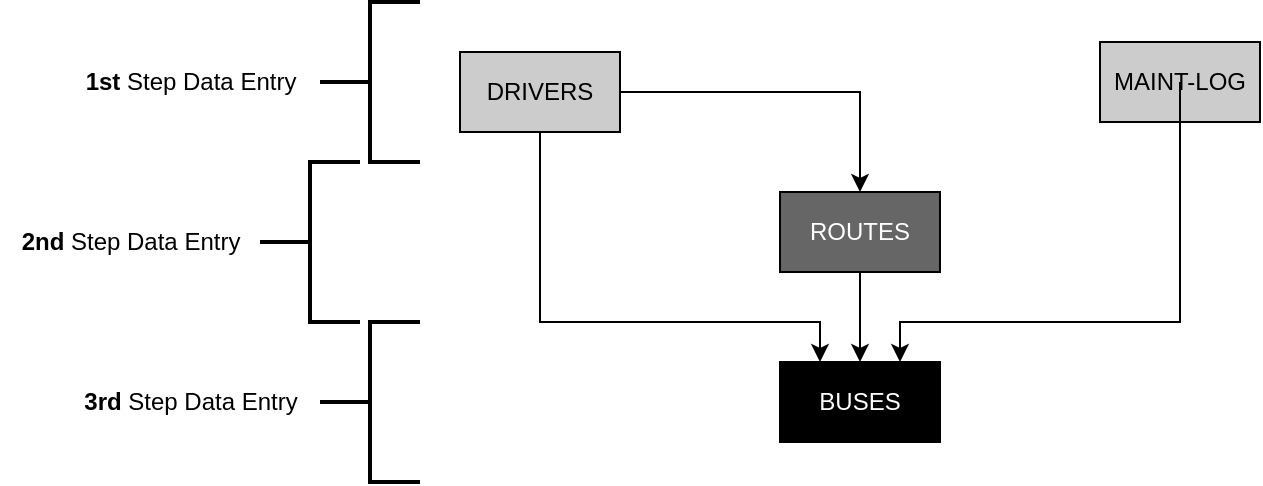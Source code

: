 <mxfile version="27.0.2">
  <diagram name="Page-1" id="8Pk9dcp1V6ZNGb8ClKq8">
    <mxGraphModel dx="872" dy="577" grid="1" gridSize="10" guides="1" tooltips="1" connect="1" arrows="1" fold="1" page="1" pageScale="1" pageWidth="850" pageHeight="1100" background="none" math="0" shadow="0">
      <root>
        <mxCell id="0" />
        <mxCell id="1" parent="0" />
        <mxCell id="sqv0Y3Y8_1X19CCa0N9M-6" value="MAINT-LOG" style="rounded=0;whiteSpace=wrap;html=1;fillColor=light-dark(#CCCCCC,#00CCCC);" parent="1" vertex="1">
          <mxGeometry x="560" y="200" width="80" height="40" as="geometry" />
        </mxCell>
        <mxCell id="sqv0Y3Y8_1X19CCa0N9M-8" value="BUSES" style="rounded=0;whiteSpace=wrap;html=1;fillColor=light-dark(#000000,#0000FF);fontColor=light-dark(#ffffff, #ededed);" parent="1" vertex="1">
          <mxGeometry x="400" y="360" width="80" height="40" as="geometry" />
        </mxCell>
        <mxCell id="sqv0Y3Y8_1X19CCa0N9M-9" value="DRIVERS" style="rounded=0;whiteSpace=wrap;html=1;fillColor=light-dark(#CCCCCC,#00CCCC);" parent="1" vertex="1">
          <mxGeometry x="240" y="205" width="80" height="40" as="geometry" />
        </mxCell>
        <mxCell id="sqv0Y3Y8_1X19CCa0N9M-11" value="ROUTES" style="rounded=0;whiteSpace=wrap;html=1;fillColor=light-dark(#666666,#0000FF);fontColor=light-dark(#ffffff, #ededed);" parent="1" vertex="1">
          <mxGeometry x="400" y="275" width="80" height="40" as="geometry" />
        </mxCell>
        <mxCell id="_6yyPmLsSy80U0-l_vYE-2" value="" style="strokeWidth=2;html=1;shape=mxgraph.flowchart.annotation_2;align=left;labelPosition=right;pointerEvents=1;" parent="1" vertex="1">
          <mxGeometry x="170" y="180" width="50" height="80" as="geometry" />
        </mxCell>
        <mxCell id="_6yyPmLsSy80U0-l_vYE-3" value="" style="strokeWidth=2;html=1;shape=mxgraph.flowchart.annotation_2;align=left;labelPosition=right;pointerEvents=1;" parent="1" vertex="1">
          <mxGeometry x="140" y="260" width="50" height="80" as="geometry" />
        </mxCell>
        <mxCell id="_6yyPmLsSy80U0-l_vYE-5" value="" style="strokeWidth=2;html=1;shape=mxgraph.flowchart.annotation_2;align=left;labelPosition=right;pointerEvents=1;" parent="1" vertex="1">
          <mxGeometry x="170" y="340" width="50" height="80" as="geometry" />
        </mxCell>
        <mxCell id="_6yyPmLsSy80U0-l_vYE-6" value="&lt;b&gt;1st&lt;/b&gt; Step Data Entry" style="text;html=1;align=center;verticalAlign=middle;resizable=0;points=[];autosize=1;strokeColor=none;fillColor=none;" parent="1" vertex="1">
          <mxGeometry x="40" y="205" width="130" height="30" as="geometry" />
        </mxCell>
        <mxCell id="_6yyPmLsSy80U0-l_vYE-7" value="&lt;b&gt;2nd&lt;/b&gt; Step Data Entry" style="text;html=1;align=center;verticalAlign=middle;resizable=0;points=[];autosize=1;strokeColor=none;fillColor=none;" parent="1" vertex="1">
          <mxGeometry x="10" y="285" width="130" height="30" as="geometry" />
        </mxCell>
        <mxCell id="_6yyPmLsSy80U0-l_vYE-8" value="&lt;b&gt;3rd&lt;/b&gt; Step Data Entry" style="text;html=1;align=center;verticalAlign=middle;resizable=0;points=[];autosize=1;strokeColor=none;fillColor=none;" parent="1" vertex="1">
          <mxGeometry x="40" y="365" width="130" height="30" as="geometry" />
        </mxCell>
        <mxCell id="8O9RqBZI1-dkKD397g1b-1" value="" style="endArrow=classic;html=1;rounded=0;exitX=0.5;exitY=1;exitDx=0;exitDy=0;entryX=0.5;entryY=0;entryDx=0;entryDy=0;" edge="1" parent="1" source="sqv0Y3Y8_1X19CCa0N9M-11" target="sqv0Y3Y8_1X19CCa0N9M-8">
          <mxGeometry width="50" height="50" relative="1" as="geometry">
            <mxPoint x="480" y="160" as="sourcePoint" />
            <mxPoint x="530" y="240" as="targetPoint" />
          </mxGeometry>
        </mxCell>
        <mxCell id="8O9RqBZI1-dkKD397g1b-2" value="" style="endArrow=classic;html=1;rounded=0;exitX=0.5;exitY=1;exitDx=0;exitDy=0;edgeStyle=orthogonalEdgeStyle;entryX=0.75;entryY=0;entryDx=0;entryDy=0;" edge="1" parent="1" target="sqv0Y3Y8_1X19CCa0N9M-8">
          <mxGeometry width="50" height="50" relative="1" as="geometry">
            <mxPoint x="600" y="220" as="sourcePoint" />
            <mxPoint x="460" y="340" as="targetPoint" />
            <Array as="points">
              <mxPoint x="600" y="340" />
              <mxPoint x="460" y="340" />
            </Array>
          </mxGeometry>
        </mxCell>
        <mxCell id="8O9RqBZI1-dkKD397g1b-3" value="" style="endArrow=classic;html=1;rounded=0;exitX=0.5;exitY=1;exitDx=0;exitDy=0;entryX=0.25;entryY=0;entryDx=0;entryDy=0;edgeStyle=orthogonalEdgeStyle;" edge="1" parent="1" source="sqv0Y3Y8_1X19CCa0N9M-9" target="sqv0Y3Y8_1X19CCa0N9M-8">
          <mxGeometry width="50" height="50" relative="1" as="geometry">
            <mxPoint x="500" y="180" as="sourcePoint" />
            <mxPoint x="550" y="260" as="targetPoint" />
            <Array as="points">
              <mxPoint x="280" y="340" />
              <mxPoint x="420" y="340" />
            </Array>
          </mxGeometry>
        </mxCell>
        <mxCell id="8O9RqBZI1-dkKD397g1b-4" value="" style="endArrow=classic;html=1;rounded=0;exitX=1;exitY=0.5;exitDx=0;exitDy=0;entryX=0.5;entryY=0;entryDx=0;entryDy=0;edgeStyle=orthogonalEdgeStyle;" edge="1" parent="1" source="sqv0Y3Y8_1X19CCa0N9M-9" target="sqv0Y3Y8_1X19CCa0N9M-11">
          <mxGeometry width="50" height="50" relative="1" as="geometry">
            <mxPoint x="510" y="190" as="sourcePoint" />
            <mxPoint x="560" y="270" as="targetPoint" />
          </mxGeometry>
        </mxCell>
      </root>
    </mxGraphModel>
  </diagram>
</mxfile>

